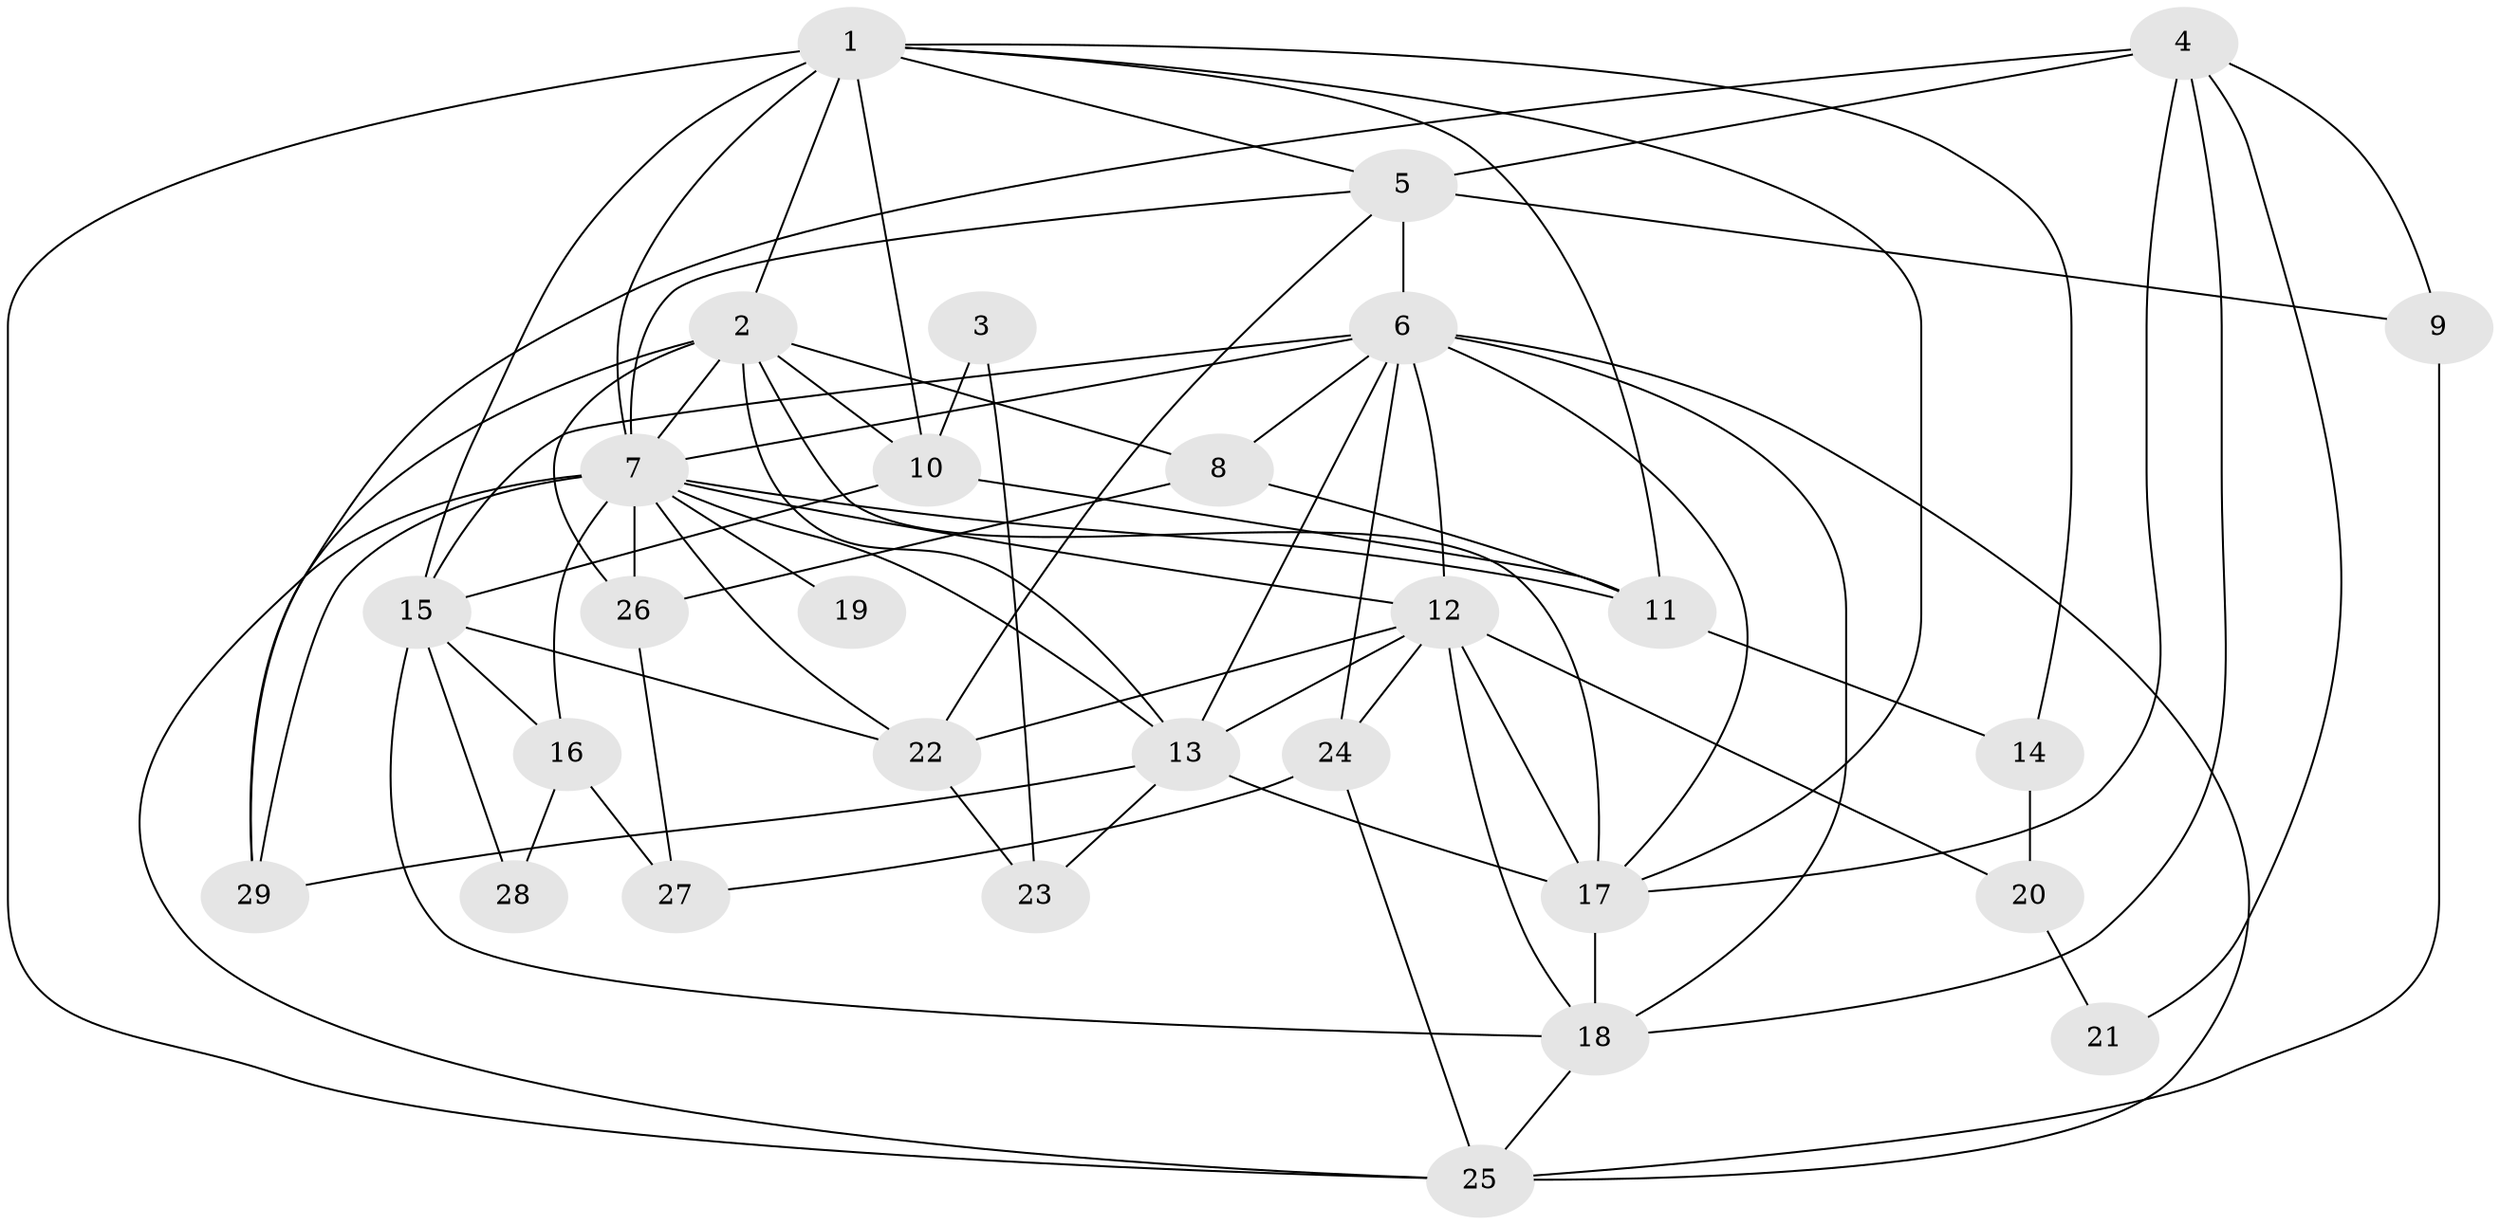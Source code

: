 // original degree distribution, {4: 0.3333333333333333, 2: 0.08771929824561403, 5: 0.22807017543859648, 3: 0.2631578947368421, 7: 0.03508771929824561, 6: 0.05263157894736842}
// Generated by graph-tools (version 1.1) at 2025/36/03/09/25 02:36:27]
// undirected, 29 vertices, 75 edges
graph export_dot {
graph [start="1"]
  node [color=gray90,style=filled];
  1;
  2;
  3;
  4;
  5;
  6;
  7;
  8;
  9;
  10;
  11;
  12;
  13;
  14;
  15;
  16;
  17;
  18;
  19;
  20;
  21;
  22;
  23;
  24;
  25;
  26;
  27;
  28;
  29;
  1 -- 2 [weight=1.0];
  1 -- 5 [weight=1.0];
  1 -- 7 [weight=1.0];
  1 -- 10 [weight=1.0];
  1 -- 11 [weight=1.0];
  1 -- 14 [weight=1.0];
  1 -- 15 [weight=1.0];
  1 -- 17 [weight=1.0];
  1 -- 25 [weight=1.0];
  2 -- 7 [weight=2.0];
  2 -- 8 [weight=1.0];
  2 -- 10 [weight=1.0];
  2 -- 13 [weight=2.0];
  2 -- 17 [weight=1.0];
  2 -- 26 [weight=1.0];
  2 -- 29 [weight=1.0];
  3 -- 10 [weight=1.0];
  3 -- 23 [weight=1.0];
  4 -- 5 [weight=1.0];
  4 -- 9 [weight=1.0];
  4 -- 17 [weight=1.0];
  4 -- 18 [weight=1.0];
  4 -- 21 [weight=1.0];
  4 -- 29 [weight=1.0];
  5 -- 6 [weight=1.0];
  5 -- 7 [weight=1.0];
  5 -- 9 [weight=2.0];
  5 -- 22 [weight=1.0];
  6 -- 7 [weight=1.0];
  6 -- 8 [weight=1.0];
  6 -- 12 [weight=2.0];
  6 -- 13 [weight=2.0];
  6 -- 15 [weight=1.0];
  6 -- 17 [weight=1.0];
  6 -- 18 [weight=1.0];
  6 -- 24 [weight=1.0];
  6 -- 25 [weight=1.0];
  7 -- 11 [weight=1.0];
  7 -- 12 [weight=1.0];
  7 -- 13 [weight=2.0];
  7 -- 16 [weight=1.0];
  7 -- 19 [weight=2.0];
  7 -- 22 [weight=1.0];
  7 -- 25 [weight=1.0];
  7 -- 26 [weight=1.0];
  7 -- 29 [weight=1.0];
  8 -- 11 [weight=1.0];
  8 -- 26 [weight=1.0];
  9 -- 25 [weight=1.0];
  10 -- 11 [weight=1.0];
  10 -- 15 [weight=1.0];
  11 -- 14 [weight=1.0];
  12 -- 13 [weight=1.0];
  12 -- 17 [weight=1.0];
  12 -- 18 [weight=1.0];
  12 -- 20 [weight=1.0];
  12 -- 22 [weight=1.0];
  12 -- 24 [weight=2.0];
  13 -- 17 [weight=1.0];
  13 -- 23 [weight=1.0];
  13 -- 29 [weight=1.0];
  14 -- 20 [weight=1.0];
  15 -- 16 [weight=1.0];
  15 -- 18 [weight=1.0];
  15 -- 22 [weight=1.0];
  15 -- 28 [weight=1.0];
  16 -- 27 [weight=1.0];
  16 -- 28 [weight=1.0];
  17 -- 18 [weight=2.0];
  18 -- 25 [weight=1.0];
  20 -- 21 [weight=1.0];
  22 -- 23 [weight=1.0];
  24 -- 25 [weight=1.0];
  24 -- 27 [weight=1.0];
  26 -- 27 [weight=1.0];
}
